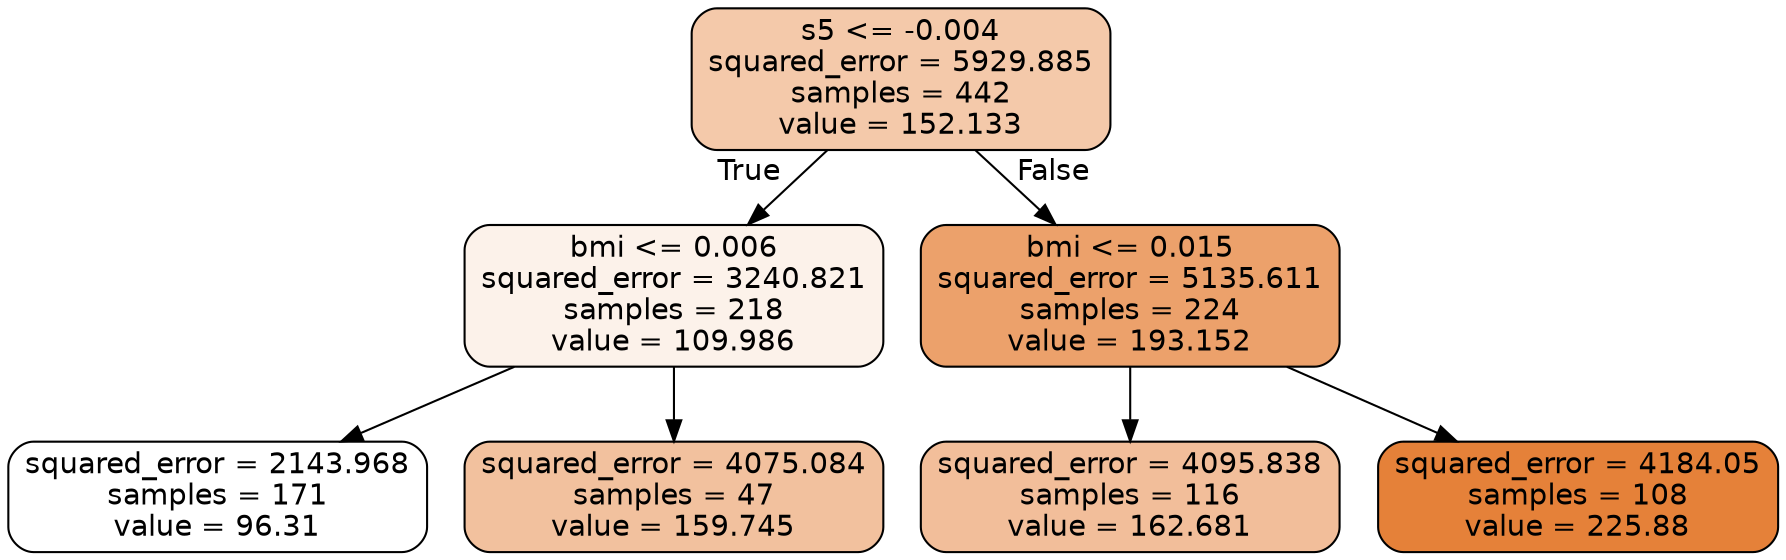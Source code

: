 digraph Tree {
node [shape=box, style="filled, rounded", color="black", fontname="helvetica"] ;
edge [fontname="helvetica"] ;
0 [label="s5 <= -0.004\nsquared_error = 5929.885\nsamples = 442\nvalue = 152.133", fillcolor="#f4c9aa"] ;
1 [label="bmi <= 0.006\nsquared_error = 3240.821\nsamples = 218\nvalue = 109.986", fillcolor="#fcf2ea"] ;
0 -> 1 [labeldistance=2.5, labelangle=45, headlabel="True"] ;
2 [label="squared_error = 2143.968\nsamples = 171\nvalue = 96.31", fillcolor="#ffffff"] ;
1 -> 2 ;
3 [label="squared_error = 4075.084\nsamples = 47\nvalue = 159.745", fillcolor="#f2c19e"] ;
1 -> 3 ;
4 [label="bmi <= 0.015\nsquared_error = 5135.611\nsamples = 224\nvalue = 193.152", fillcolor="#eca16b"] ;
0 -> 4 [labeldistance=2.5, labelangle=-45, headlabel="False"] ;
5 [label="squared_error = 4095.838\nsamples = 116\nvalue = 162.681", fillcolor="#f2be9a"] ;
4 -> 5 ;
6 [label="squared_error = 4184.05\nsamples = 108\nvalue = 225.88", fillcolor="#e58139"] ;
4 -> 6 ;
}
